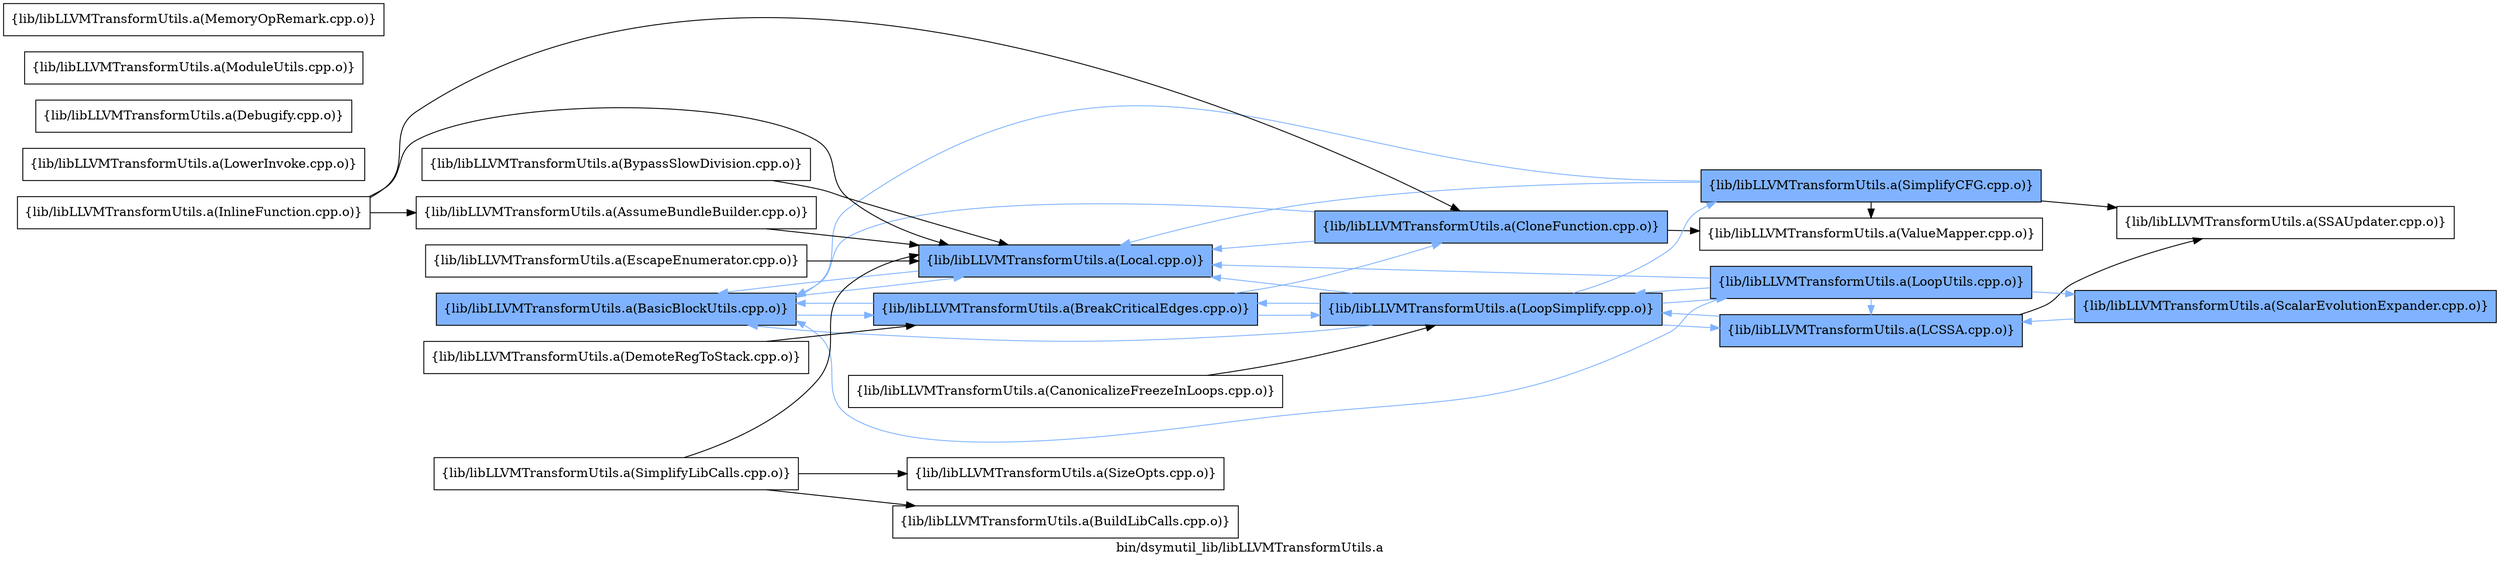 digraph "bin/dsymutil_lib/libLLVMTransformUtils.a" {
	label="bin/dsymutil_lib/libLLVMTransformUtils.a";
	rankdir=LR;
	{ rank=same; Node0x5653fc4ec6e8;  }
	{ rank=same; Node0x5653fc4ee858; Node0x5653fc4edf98;  }
	{ rank=same; Node0x5653fc4d2ab8; Node0x5653fc4e9f38;  }
	{ rank=same; Node0x5653fc4d5628; Node0x5653fc4d49f8; Node0x5653fc4eaa78; Node0x5653fc4e7ff8;  }

	Node0x5653fc4ec6e8 [shape=record,shape=box,group=1,style=filled,fillcolor="0.600000 0.5 1",label="{lib/libLLVMTransformUtils.a(BasicBlockUtils.cpp.o)}"];
	Node0x5653fc4ec6e8 -> Node0x5653fc4ee858[color="0.600000 0.5 1"];
	Node0x5653fc4ec6e8 -> Node0x5653fc4edf98[color="0.600000 0.5 1"];
	Node0x5653fc4edf98 [shape=record,shape=box,group=1,style=filled,fillcolor="0.600000 0.5 1",label="{lib/libLLVMTransformUtils.a(Local.cpp.o)}"];
	Node0x5653fc4edf98 -> Node0x5653fc4ec6e8[color="0.600000 0.5 1"];
	Node0x5653fc4e8408 [shape=record,shape=box,group=0,label="{lib/libLLVMTransformUtils.a(SizeOpts.cpp.o)}"];
	Node0x5653fc4d2888 [shape=record,shape=box,group=0,label="{lib/libLLVMTransformUtils.a(CanonicalizeFreezeInLoops.cpp.o)}"];
	Node0x5653fc4d2888 -> Node0x5653fc4e9f38;
	Node0x5653fc4ea668 [shape=record,shape=box,group=0,label="{lib/libLLVMTransformUtils.a(LowerInvoke.cpp.o)}"];
	Node0x5653fc4ee858 [shape=record,shape=box,group=1,style=filled,fillcolor="0.600000 0.5 1",label="{lib/libLLVMTransformUtils.a(BreakCriticalEdges.cpp.o)}"];
	Node0x5653fc4ee858 -> Node0x5653fc4ec6e8[color="0.600000 0.5 1"];
	Node0x5653fc4ee858 -> Node0x5653fc4d2ab8[color="0.600000 0.5 1"];
	Node0x5653fc4ee858 -> Node0x5653fc4e9f38[color="0.600000 0.5 1"];
	Node0x5653fc4d0948 [shape=record,shape=box,group=0,label="{lib/libLLVMTransformUtils.a(BypassSlowDivision.cpp.o)}"];
	Node0x5653fc4d0948 -> Node0x5653fc4edf98;
	Node0x5653fc4e8d18 [shape=record,shape=box,group=0,label="{lib/libLLVMTransformUtils.a(SimplifyLibCalls.cpp.o)}"];
	Node0x5653fc4e8d18 -> Node0x5653fc4d1ac8;
	Node0x5653fc4e8d18 -> Node0x5653fc4edf98;
	Node0x5653fc4e8d18 -> Node0x5653fc4e8408;
	Node0x5653fc4d23d8 [shape=record,shape=box,group=0,label="{lib/libLLVMTransformUtils.a(Debugify.cpp.o)}"];
	Node0x5653fc4e7ff8 [shape=record,shape=box,group=1,style=filled,fillcolor="0.600000 0.5 1",label="{lib/libLLVMTransformUtils.a(SimplifyCFG.cpp.o)}"];
	Node0x5653fc4e7ff8 -> Node0x5653fc4ec6e8[color="0.600000 0.5 1"];
	Node0x5653fc4e7ff8 -> Node0x5653fc4edf98[color="0.600000 0.5 1"];
	Node0x5653fc4e7ff8 -> Node0x5653fc4e7418;
	Node0x5653fc4e7ff8 -> Node0x5653fc4d5628;
	Node0x5653fc4d49f8 [shape=record,shape=box,group=1,style=filled,fillcolor="0.600000 0.5 1",label="{lib/libLLVMTransformUtils.a(LCSSA.cpp.o)}"];
	Node0x5653fc4d49f8 -> Node0x5653fc4e9f38[color="0.600000 0.5 1"];
	Node0x5653fc4d49f8 -> Node0x5653fc4e7418;
	Node0x5653fc4e9f38 [shape=record,shape=box,group=1,style=filled,fillcolor="0.600000 0.5 1",label="{lib/libLLVMTransformUtils.a(LoopSimplify.cpp.o)}"];
	Node0x5653fc4e9f38 -> Node0x5653fc4ec6e8[color="0.600000 0.5 1"];
	Node0x5653fc4e9f38 -> Node0x5653fc4ee858[color="0.600000 0.5 1"];
	Node0x5653fc4e9f38 -> Node0x5653fc4d49f8[color="0.600000 0.5 1"];
	Node0x5653fc4e9f38 -> Node0x5653fc4edf98[color="0.600000 0.5 1"];
	Node0x5653fc4e9f38 -> Node0x5653fc4eaa78[color="0.600000 0.5 1"];
	Node0x5653fc4e9f38 -> Node0x5653fc4e7ff8[color="0.600000 0.5 1"];
	Node0x5653fc4eb838 [shape=record,shape=box,group=1,style=filled,fillcolor="0.600000 0.5 1",label="{lib/libLLVMTransformUtils.a(ScalarEvolutionExpander.cpp.o)}"];
	Node0x5653fc4eb838 -> Node0x5653fc4d49f8[color="0.600000 0.5 1"];
	Node0x5653fc4d4ea8 [shape=record,shape=box,group=0,label="{lib/libLLVMTransformUtils.a(InlineFunction.cpp.o)}"];
	Node0x5653fc4d4ea8 -> Node0x5653fc4d2ab8;
	Node0x5653fc4d4ea8 -> Node0x5653fc4d4728;
	Node0x5653fc4d4ea8 -> Node0x5653fc4edf98;
	Node0x5653fc4d3fa8 [shape=record,shape=box,group=0,label="{lib/libLLVMTransformUtils.a(DemoteRegToStack.cpp.o)}"];
	Node0x5653fc4d3fa8 -> Node0x5653fc4ee858;
	Node0x5653fc4d3828 [shape=record,shape=box,group=0,label="{lib/libLLVMTransformUtils.a(EscapeEnumerator.cpp.o)}"];
	Node0x5653fc4d3828 -> Node0x5653fc4edf98;
	Node0x5653fc4ebfb8 [shape=record,shape=box,group=0,label="{lib/libLLVMTransformUtils.a(ModuleUtils.cpp.o)}"];
	Node0x5653fc4eaa78 [shape=record,shape=box,group=1,style=filled,fillcolor="0.600000 0.5 1",label="{lib/libLLVMTransformUtils.a(LoopUtils.cpp.o)}"];
	Node0x5653fc4eaa78 -> Node0x5653fc4ec6e8[color="0.600000 0.5 1"];
	Node0x5653fc4eaa78 -> Node0x5653fc4d49f8[color="0.600000 0.5 1"];
	Node0x5653fc4eaa78 -> Node0x5653fc4edf98[color="0.600000 0.5 1"];
	Node0x5653fc4eaa78 -> Node0x5653fc4e9f38[color="0.600000 0.5 1"];
	Node0x5653fc4eaa78 -> Node0x5653fc4eb838[color="0.600000 0.5 1"];
	Node0x5653fc4d2ab8 [shape=record,shape=box,group=1,style=filled,fillcolor="0.600000 0.5 1",label="{lib/libLLVMTransformUtils.a(CloneFunction.cpp.o)}"];
	Node0x5653fc4d2ab8 -> Node0x5653fc4ec6e8[color="0.600000 0.5 1"];
	Node0x5653fc4d2ab8 -> Node0x5653fc4edf98[color="0.600000 0.5 1"];
	Node0x5653fc4d2ab8 -> Node0x5653fc4d5628;
	Node0x5653fc4e7418 [shape=record,shape=box,group=0,label="{lib/libLLVMTransformUtils.a(SSAUpdater.cpp.o)}"];
	Node0x5653fc4d5628 [shape=record,shape=box,group=0,label="{lib/libLLVMTransformUtils.a(ValueMapper.cpp.o)}"];
	Node0x5653fc4eae38 [shape=record,shape=box,group=0,label="{lib/libLLVMTransformUtils.a(MemoryOpRemark.cpp.o)}"];
	Node0x5653fc4d1ac8 [shape=record,shape=box,group=0,label="{lib/libLLVMTransformUtils.a(BuildLibCalls.cpp.o)}"];
	Node0x5653fc4d4728 [shape=record,shape=box,group=0,label="{lib/libLLVMTransformUtils.a(AssumeBundleBuilder.cpp.o)}"];
	Node0x5653fc4d4728 -> Node0x5653fc4edf98;
}
